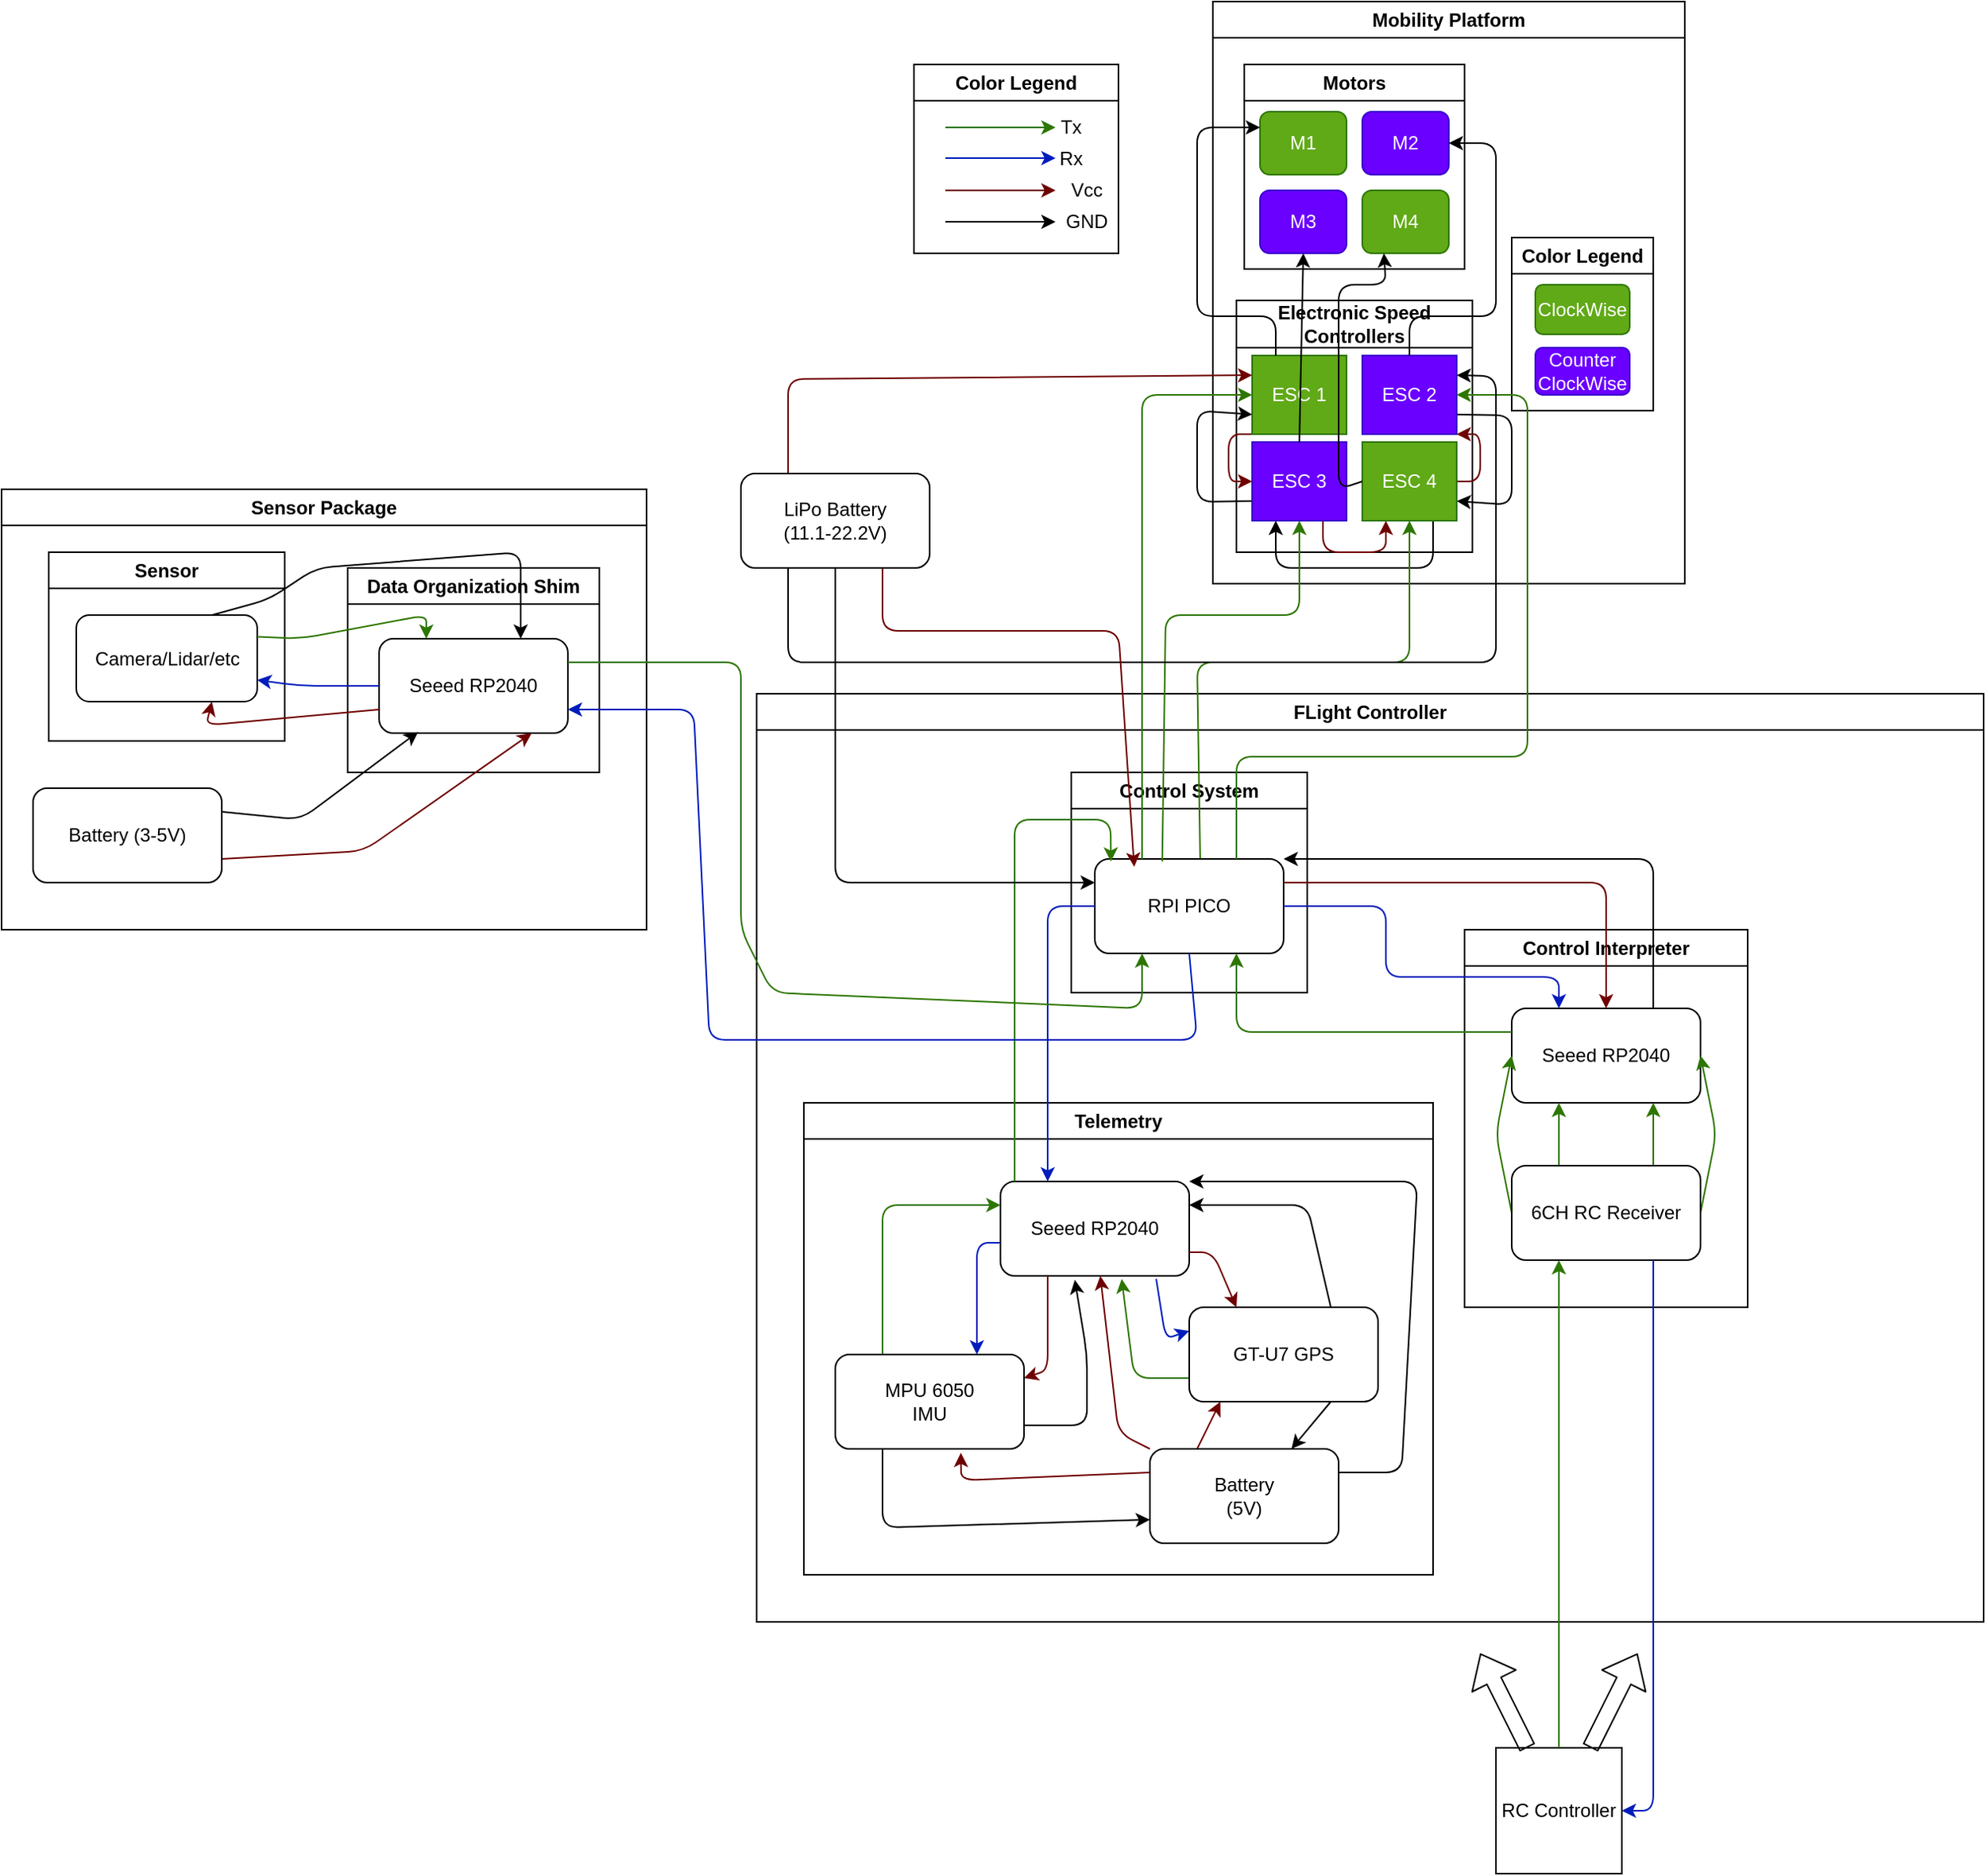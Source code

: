<mxfile>
    <diagram id="ON88j7zPOB148CZ43s75" name="Page-1">
        <mxGraphModel dx="2119" dy="2510" grid="1" gridSize="10" guides="1" tooltips="1" connect="1" arrows="1" fold="1" page="1" pageScale="1" pageWidth="850" pageHeight="1100" math="0" shadow="0">
            <root>
                <mxCell id="0"/>
                <mxCell id="1" parent="0"/>
                <mxCell id="42" value="Color Legend" style="swimlane;whiteSpace=wrap;html=1;" vertex="1" parent="1">
                    <mxGeometry x="60" y="-280" width="130" height="120" as="geometry"/>
                </mxCell>
                <mxCell id="43" value="" style="endArrow=classic;html=1;fillColor=#60a917;strokeColor=#2D7600;" edge="1" parent="42">
                    <mxGeometry width="50" height="50" relative="1" as="geometry">
                        <mxPoint x="20" y="40" as="sourcePoint"/>
                        <mxPoint x="90" y="40" as="targetPoint"/>
                    </mxGeometry>
                </mxCell>
                <mxCell id="44" value="" style="endArrow=classic;html=1;fillColor=#0050ef;strokeColor=#001DBC;" edge="1" parent="42">
                    <mxGeometry width="50" height="50" relative="1" as="geometry">
                        <mxPoint x="20" y="59.5" as="sourcePoint"/>
                        <mxPoint x="90" y="59.5" as="targetPoint"/>
                    </mxGeometry>
                </mxCell>
                <mxCell id="45" value="" style="endArrow=classic;html=1;fillColor=#a20025;strokeColor=#6F0000;" edge="1" parent="42">
                    <mxGeometry width="50" height="50" relative="1" as="geometry">
                        <mxPoint x="20" y="80" as="sourcePoint"/>
                        <mxPoint x="90" y="80" as="targetPoint"/>
                    </mxGeometry>
                </mxCell>
                <mxCell id="46" value="" style="endArrow=classic;html=1;" edge="1" parent="42">
                    <mxGeometry width="50" height="50" relative="1" as="geometry">
                        <mxPoint x="20" y="100" as="sourcePoint"/>
                        <mxPoint x="90" y="100" as="targetPoint"/>
                    </mxGeometry>
                </mxCell>
                <mxCell id="47" value="Tx" style="text;html=1;strokeColor=none;fillColor=none;align=center;verticalAlign=middle;whiteSpace=wrap;rounded=0;" vertex="1" parent="42">
                    <mxGeometry x="70" y="25" width="60" height="30" as="geometry"/>
                </mxCell>
                <mxCell id="48" value="Rx" style="text;html=1;strokeColor=none;fillColor=none;align=center;verticalAlign=middle;whiteSpace=wrap;rounded=0;" vertex="1" parent="42">
                    <mxGeometry x="70" y="45" width="60" height="30" as="geometry"/>
                </mxCell>
                <mxCell id="49" value="Vcc" style="text;html=1;strokeColor=none;fillColor=none;align=center;verticalAlign=middle;whiteSpace=wrap;rounded=0;" vertex="1" parent="42">
                    <mxGeometry x="80" y="65" width="60" height="30" as="geometry"/>
                </mxCell>
                <mxCell id="50" value="GND" style="text;html=1;strokeColor=none;fillColor=none;align=center;verticalAlign=middle;whiteSpace=wrap;rounded=0;" vertex="1" parent="42">
                    <mxGeometry x="80" y="85" width="60" height="30" as="geometry"/>
                </mxCell>
                <mxCell id="51" value="FLight Controller" style="swimlane;whiteSpace=wrap;html=1;" vertex="1" parent="1">
                    <mxGeometry x="-40" y="120" width="780" height="590" as="geometry"/>
                </mxCell>
                <mxCell id="2" value="Control System" style="swimlane;whiteSpace=wrap;html=1;" vertex="1" parent="51">
                    <mxGeometry x="200" y="50" width="150" height="140" as="geometry"/>
                </mxCell>
                <mxCell id="3" value="RPI PICO" style="rounded=1;whiteSpace=wrap;html=1;" vertex="1" parent="2">
                    <mxGeometry x="15" y="55" width="120" height="60" as="geometry"/>
                </mxCell>
                <mxCell id="4" value="Telemetry" style="swimlane;whiteSpace=wrap;html=1;" vertex="1" parent="51">
                    <mxGeometry x="30" y="260" width="400" height="300" as="geometry"/>
                </mxCell>
                <mxCell id="5" value="Seeed RP2040" style="rounded=1;whiteSpace=wrap;html=1;" vertex="1" parent="4">
                    <mxGeometry x="125" y="50" width="120" height="60" as="geometry"/>
                </mxCell>
                <mxCell id="9" style="edgeStyle=none;html=1;exitX=0.25;exitY=0;exitDx=0;exitDy=0;entryX=0;entryY=0.25;entryDx=0;entryDy=0;fillColor=#60a917;strokeColor=#2D7600;" edge="1" parent="4" source="6" target="5">
                    <mxGeometry relative="1" as="geometry">
                        <Array as="points">
                            <mxPoint x="50" y="65"/>
                        </Array>
                    </mxGeometry>
                </mxCell>
                <mxCell id="10" style="edgeStyle=none;html=1;exitX=0;exitY=0.65;exitDx=0;exitDy=0;entryX=0.75;entryY=0;entryDx=0;entryDy=0;fillColor=#0050ef;strokeColor=#001DBC;exitPerimeter=0;" edge="1" parent="4" source="5" target="6">
                    <mxGeometry relative="1" as="geometry">
                        <Array as="points">
                            <mxPoint x="110" y="89"/>
                        </Array>
                    </mxGeometry>
                </mxCell>
                <mxCell id="38" style="edgeStyle=none;html=1;exitX=0.25;exitY=1;exitDx=0;exitDy=0;entryX=1;entryY=0.25;entryDx=0;entryDy=0;fillColor=#a20025;strokeColor=#6F0000;" edge="1" parent="4" source="5" target="6">
                    <mxGeometry relative="1" as="geometry">
                        <Array as="points">
                            <mxPoint x="155" y="170"/>
                        </Array>
                    </mxGeometry>
                </mxCell>
                <mxCell id="39" style="edgeStyle=none;html=1;exitX=1;exitY=0.75;exitDx=0;exitDy=0;entryX=0.394;entryY=1.042;entryDx=0;entryDy=0;entryPerimeter=0;" edge="1" parent="4" source="6" target="5">
                    <mxGeometry relative="1" as="geometry">
                        <Array as="points">
                            <mxPoint x="180" y="205"/>
                            <mxPoint x="180" y="160"/>
                        </Array>
                    </mxGeometry>
                </mxCell>
                <mxCell id="106" style="edgeStyle=none;html=1;exitX=0.25;exitY=1;exitDx=0;exitDy=0;entryX=0;entryY=0.75;entryDx=0;entryDy=0;" edge="1" parent="4" source="6" target="102">
                    <mxGeometry relative="1" as="geometry">
                        <Array as="points">
                            <mxPoint x="50" y="270"/>
                        </Array>
                    </mxGeometry>
                </mxCell>
                <mxCell id="6" value="MPU 6050&lt;br&gt;IMU" style="rounded=1;whiteSpace=wrap;html=1;" vertex="1" parent="4">
                    <mxGeometry x="20" y="160" width="120" height="60" as="geometry"/>
                </mxCell>
                <mxCell id="11" style="edgeStyle=none;html=1;exitX=1;exitY=0.75;exitDx=0;exitDy=0;entryX=0.25;entryY=0;entryDx=0;entryDy=0;fillColor=#a20025;strokeColor=#6F0000;" edge="1" parent="4" source="5" target="7">
                    <mxGeometry relative="1" as="geometry">
                        <Array as="points">
                            <mxPoint x="260" y="95"/>
                        </Array>
                    </mxGeometry>
                </mxCell>
                <mxCell id="12" style="edgeStyle=none;html=1;exitX=0.75;exitY=0;exitDx=0;exitDy=0;entryX=1;entryY=0.25;entryDx=0;entryDy=0;" edge="1" parent="4" source="7" target="5">
                    <mxGeometry relative="1" as="geometry">
                        <Array as="points">
                            <mxPoint x="320" y="65"/>
                        </Array>
                    </mxGeometry>
                </mxCell>
                <mxCell id="40" style="edgeStyle=none;html=1;exitX=0.825;exitY=1.033;exitDx=0;exitDy=0;entryX=0;entryY=0.25;entryDx=0;entryDy=0;fillColor=#0050ef;strokeColor=#001DBC;exitPerimeter=0;" edge="1" parent="4" source="5" target="7">
                    <mxGeometry relative="1" as="geometry">
                        <Array as="points">
                            <mxPoint x="230" y="150"/>
                        </Array>
                    </mxGeometry>
                </mxCell>
                <mxCell id="41" style="edgeStyle=none;html=1;exitX=0;exitY=0.75;exitDx=0;exitDy=0;entryX=0.642;entryY=1.033;entryDx=0;entryDy=0;entryPerimeter=0;fillColor=#60a917;strokeColor=#2D7600;" edge="1" parent="4" source="7" target="5">
                    <mxGeometry relative="1" as="geometry">
                        <Array as="points">
                            <mxPoint x="210" y="175"/>
                        </Array>
                    </mxGeometry>
                </mxCell>
                <mxCell id="104" style="edgeStyle=none;html=1;exitX=0.75;exitY=1;exitDx=0;exitDy=0;entryX=0.75;entryY=0;entryDx=0;entryDy=0;" edge="1" parent="4" source="7" target="102">
                    <mxGeometry relative="1" as="geometry"/>
                </mxCell>
                <mxCell id="7" value="GT-U7 GPS" style="rounded=1;whiteSpace=wrap;html=1;" vertex="1" parent="4">
                    <mxGeometry x="245" y="130" width="120" height="60" as="geometry"/>
                </mxCell>
                <mxCell id="103" style="edgeStyle=none;html=1;exitX=0.25;exitY=0;exitDx=0;exitDy=0;entryX=0.165;entryY=1;entryDx=0;entryDy=0;entryPerimeter=0;fillColor=#a20025;strokeColor=#6F0000;" edge="1" parent="4" source="102" target="7">
                    <mxGeometry relative="1" as="geometry"/>
                </mxCell>
                <mxCell id="105" style="edgeStyle=none;html=1;exitX=0;exitY=0.25;exitDx=0;exitDy=0;entryX=0.665;entryY=1.042;entryDx=0;entryDy=0;entryPerimeter=0;fillColor=#a20025;strokeColor=#6F0000;" edge="1" parent="4" source="102" target="6">
                    <mxGeometry relative="1" as="geometry">
                        <Array as="points">
                            <mxPoint x="100" y="240"/>
                        </Array>
                    </mxGeometry>
                </mxCell>
                <mxCell id="107" style="edgeStyle=none;html=1;exitX=1;exitY=0.25;exitDx=0;exitDy=0;entryX=1;entryY=0;entryDx=0;entryDy=0;" edge="1" parent="4" source="102" target="5">
                    <mxGeometry relative="1" as="geometry">
                        <Array as="points">
                            <mxPoint x="380" y="235"/>
                            <mxPoint x="390" y="50"/>
                        </Array>
                    </mxGeometry>
                </mxCell>
                <mxCell id="108" style="edgeStyle=none;html=1;exitX=0;exitY=0;exitDx=0;exitDy=0;fillColor=#a20025;strokeColor=#6F0000;" edge="1" parent="4" source="102" target="5">
                    <mxGeometry relative="1" as="geometry">
                        <Array as="points">
                            <mxPoint x="200" y="210"/>
                        </Array>
                    </mxGeometry>
                </mxCell>
                <mxCell id="102" value="Battery&lt;br&gt;(5V)" style="rounded=1;whiteSpace=wrap;html=1;" vertex="1" parent="4">
                    <mxGeometry x="220" y="220" width="120" height="60" as="geometry"/>
                </mxCell>
                <mxCell id="13" value="Control Interpreter" style="swimlane;whiteSpace=wrap;html=1;" vertex="1" parent="51">
                    <mxGeometry x="450" y="150" width="180" height="240" as="geometry"/>
                </mxCell>
                <mxCell id="14" value="Seeed RP2040" style="rounded=1;whiteSpace=wrap;html=1;" vertex="1" parent="13">
                    <mxGeometry x="30" y="50" width="120" height="60" as="geometry"/>
                </mxCell>
                <mxCell id="20" style="edgeStyle=none;html=1;exitX=0;exitY=0.5;exitDx=0;exitDy=0;entryX=0;entryY=0.5;entryDx=0;entryDy=0;fillColor=#60a917;strokeColor=#2D7600;" edge="1" parent="13" source="15" target="14">
                    <mxGeometry relative="1" as="geometry">
                        <Array as="points">
                            <mxPoint x="20" y="130"/>
                        </Array>
                    </mxGeometry>
                </mxCell>
                <mxCell id="21" style="edgeStyle=none;html=1;exitX=1;exitY=0.5;exitDx=0;exitDy=0;entryX=1;entryY=0.5;entryDx=0;entryDy=0;fillColor=#60a917;strokeColor=#2D7600;" edge="1" parent="13" source="15" target="14">
                    <mxGeometry relative="1" as="geometry">
                        <Array as="points">
                            <mxPoint x="160" y="130"/>
                        </Array>
                    </mxGeometry>
                </mxCell>
                <mxCell id="22" style="edgeStyle=none;html=1;exitX=0.25;exitY=0;exitDx=0;exitDy=0;entryX=0.25;entryY=1;entryDx=0;entryDy=0;fillColor=#60a917;strokeColor=#2D7600;" edge="1" parent="13" source="15" target="14">
                    <mxGeometry relative="1" as="geometry"/>
                </mxCell>
                <mxCell id="24" style="edgeStyle=none;html=1;exitX=0.75;exitY=0;exitDx=0;exitDy=0;entryX=0.75;entryY=1;entryDx=0;entryDy=0;fillColor=#60a917;strokeColor=#2D7600;" edge="1" parent="13" source="15" target="14">
                    <mxGeometry relative="1" as="geometry"/>
                </mxCell>
                <mxCell id="15" value="6CH RC Receiver" style="rounded=1;whiteSpace=wrap;html=1;" vertex="1" parent="13">
                    <mxGeometry x="30" y="150" width="120" height="60" as="geometry"/>
                </mxCell>
                <mxCell id="27" style="edgeStyle=none;html=1;exitX=0;exitY=0.25;exitDx=0;exitDy=0;entryX=0.75;entryY=1;entryDx=0;entryDy=0;fillColor=#60a917;strokeColor=#2D7600;" edge="1" parent="51" source="14" target="3">
                    <mxGeometry relative="1" as="geometry">
                        <Array as="points">
                            <mxPoint x="305" y="215"/>
                        </Array>
                    </mxGeometry>
                </mxCell>
                <mxCell id="35" style="edgeStyle=none;html=1;exitX=0.75;exitY=0;exitDx=0;exitDy=0;entryX=1;entryY=0;entryDx=0;entryDy=0;" edge="1" parent="51" source="14" target="3">
                    <mxGeometry relative="1" as="geometry">
                        <Array as="points">
                            <mxPoint x="570" y="105"/>
                        </Array>
                    </mxGeometry>
                </mxCell>
                <mxCell id="37" style="edgeStyle=none;html=1;exitX=0.075;exitY=0;exitDx=0;exitDy=0;entryX=0.085;entryY=0.028;entryDx=0;entryDy=0;exitPerimeter=0;fillColor=#60a917;strokeColor=#2D7600;entryPerimeter=0;" edge="1" parent="51" source="5" target="3">
                    <mxGeometry relative="1" as="geometry">
                        <Array as="points">
                            <mxPoint x="164" y="80"/>
                            <mxPoint x="225" y="80"/>
                        </Array>
                    </mxGeometry>
                </mxCell>
                <mxCell id="34" style="edgeStyle=none;html=1;exitX=1;exitY=0.25;exitDx=0;exitDy=0;entryX=0.5;entryY=0;entryDx=0;entryDy=0;fillColor=#a20025;strokeColor=#6F0000;" edge="1" parent="51" source="3" target="14">
                    <mxGeometry relative="1" as="geometry">
                        <Array as="points">
                            <mxPoint x="540" y="120"/>
                        </Array>
                    </mxGeometry>
                </mxCell>
                <mxCell id="28" style="edgeStyle=none;html=1;exitX=1;exitY=0.5;exitDx=0;exitDy=0;entryX=0.25;entryY=0;entryDx=0;entryDy=0;fillColor=#0050ef;strokeColor=#001DBC;" edge="1" parent="51" source="3" target="14">
                    <mxGeometry relative="1" as="geometry">
                        <Array as="points">
                            <mxPoint x="400" y="135"/>
                            <mxPoint x="400" y="180"/>
                            <mxPoint x="510" y="180"/>
                        </Array>
                    </mxGeometry>
                </mxCell>
                <mxCell id="25" style="edgeStyle=none;html=1;exitX=0;exitY=0.5;exitDx=0;exitDy=0;entryX=0.25;entryY=0;entryDx=0;entryDy=0;fillColor=#0050ef;strokeColor=#001DBC;" edge="1" parent="51" source="3" target="5">
                    <mxGeometry relative="1" as="geometry">
                        <Array as="points">
                            <mxPoint x="185" y="135"/>
                        </Array>
                    </mxGeometry>
                </mxCell>
                <mxCell id="52" value="Mobility Platform" style="swimlane;whiteSpace=wrap;html=1;" vertex="1" parent="1">
                    <mxGeometry x="250" y="-320" width="300" height="370" as="geometry"/>
                </mxCell>
                <mxCell id="59" value="Color Legend" style="swimlane;whiteSpace=wrap;html=1;" vertex="1" parent="52">
                    <mxGeometry x="190" y="150" width="90" height="110" as="geometry"/>
                </mxCell>
                <mxCell id="60" value="ClockWise" style="rounded=1;whiteSpace=wrap;html=1;fillColor=#60a917;fontColor=#ffffff;strokeColor=#2D7600;" vertex="1" parent="59">
                    <mxGeometry x="15" y="30" width="60" height="31.5" as="geometry"/>
                </mxCell>
                <mxCell id="61" value="Counter ClockWise" style="rounded=1;whiteSpace=wrap;html=1;fillColor=#6a00ff;fontColor=#ffffff;strokeColor=#3700CC;" vertex="1" parent="59">
                    <mxGeometry x="15" y="70" width="60" height="30" as="geometry"/>
                </mxCell>
                <mxCell id="66" value="Electronic Speed Controllers" style="swimlane;whiteSpace=wrap;html=1;startSize=30;" vertex="1" parent="52">
                    <mxGeometry x="15" y="190" width="150" height="160" as="geometry"/>
                </mxCell>
                <mxCell id="75" style="edgeStyle=none;html=1;exitX=0;exitY=1;exitDx=0;exitDy=0;entryX=0;entryY=0.5;entryDx=0;entryDy=0;fillColor=#a20025;strokeColor=#6F0000;" edge="1" parent="66" source="62" target="65">
                    <mxGeometry relative="1" as="geometry">
                        <Array as="points">
                            <mxPoint x="-5" y="85"/>
                            <mxPoint x="-5" y="115"/>
                        </Array>
                    </mxGeometry>
                </mxCell>
                <mxCell id="62" value="ESC 1" style="rounded=0;whiteSpace=wrap;html=1;fillColor=#60a917;fontColor=#ffffff;strokeColor=#2D7600;" vertex="1" parent="66">
                    <mxGeometry x="10" y="35" width="60" height="50" as="geometry"/>
                </mxCell>
                <mxCell id="78" style="edgeStyle=none;html=1;exitX=1;exitY=0.75;exitDx=0;exitDy=0;entryX=1;entryY=0.75;entryDx=0;entryDy=0;" edge="1" parent="66" source="63" target="64">
                    <mxGeometry relative="1" as="geometry">
                        <Array as="points">
                            <mxPoint x="175" y="73"/>
                            <mxPoint x="175" y="130"/>
                        </Array>
                    </mxGeometry>
                </mxCell>
                <mxCell id="63" value="ESC 2" style="rounded=0;whiteSpace=wrap;html=1;fillColor=#6a00ff;fontColor=#ffffff;strokeColor=#3700CC;" vertex="1" parent="66">
                    <mxGeometry x="80" y="35" width="60" height="50" as="geometry"/>
                </mxCell>
                <mxCell id="76" style="edgeStyle=none;html=1;exitX=0.75;exitY=1;exitDx=0;exitDy=0;entryX=0.25;entryY=1;entryDx=0;entryDy=0;fillColor=#a20025;strokeColor=#6F0000;" edge="1" parent="66" source="65" target="64">
                    <mxGeometry relative="1" as="geometry">
                        <Array as="points">
                            <mxPoint x="55" y="160"/>
                            <mxPoint x="95" y="160"/>
                        </Array>
                    </mxGeometry>
                </mxCell>
                <mxCell id="80" style="edgeStyle=none;html=1;exitX=0;exitY=0.75;exitDx=0;exitDy=0;entryX=0;entryY=0.75;entryDx=0;entryDy=0;" edge="1" parent="66" source="65" target="62">
                    <mxGeometry relative="1" as="geometry">
                        <Array as="points">
                            <mxPoint x="-25" y="128"/>
                            <mxPoint x="-25" y="70"/>
                        </Array>
                    </mxGeometry>
                </mxCell>
                <mxCell id="65" value="ESC 3" style="rounded=0;whiteSpace=wrap;html=1;fillColor=#6a00ff;fontColor=#ffffff;strokeColor=#3700CC;" vertex="1" parent="66">
                    <mxGeometry x="10" y="90" width="60" height="50" as="geometry"/>
                </mxCell>
                <mxCell id="77" style="edgeStyle=none;html=1;exitX=1;exitY=0.5;exitDx=0;exitDy=0;entryX=1;entryY=1;entryDx=0;entryDy=0;fillColor=#a20025;strokeColor=#6F0000;" edge="1" parent="66" source="64" target="63">
                    <mxGeometry relative="1" as="geometry">
                        <Array as="points">
                            <mxPoint x="155" y="115"/>
                            <mxPoint x="155" y="85"/>
                        </Array>
                    </mxGeometry>
                </mxCell>
                <mxCell id="79" style="edgeStyle=none;html=1;exitX=0.75;exitY=1;exitDx=0;exitDy=0;entryX=0.25;entryY=1;entryDx=0;entryDy=0;" edge="1" parent="66" source="64" target="65">
                    <mxGeometry relative="1" as="geometry">
                        <Array as="points">
                            <mxPoint x="125" y="170"/>
                            <mxPoint x="25" y="170"/>
                        </Array>
                    </mxGeometry>
                </mxCell>
                <mxCell id="64" value="ESC 4" style="rounded=0;whiteSpace=wrap;html=1;fillColor=#60a917;fontColor=#ffffff;strokeColor=#2D7600;" vertex="1" parent="66">
                    <mxGeometry x="80" y="90" width="60" height="50" as="geometry"/>
                </mxCell>
                <mxCell id="67" value="Motors" style="swimlane;whiteSpace=wrap;html=1;" vertex="1" parent="52">
                    <mxGeometry x="20" y="40" width="140" height="130" as="geometry"/>
                </mxCell>
                <mxCell id="53" value="M1" style="rounded=1;whiteSpace=wrap;html=1;fillColor=#60a917;fontColor=#ffffff;strokeColor=#2D7600;" vertex="1" parent="67">
                    <mxGeometry x="10" y="30" width="55" height="40" as="geometry"/>
                </mxCell>
                <mxCell id="57" value="M2" style="rounded=1;whiteSpace=wrap;html=1;fillColor=#6a00ff;fontColor=#ffffff;strokeColor=#3700CC;" vertex="1" parent="67">
                    <mxGeometry x="75" y="30" width="55" height="40" as="geometry"/>
                </mxCell>
                <mxCell id="56" value="M3" style="rounded=1;whiteSpace=wrap;html=1;fillColor=#6a00ff;fontColor=#ffffff;strokeColor=#3700CC;" vertex="1" parent="67">
                    <mxGeometry x="10" y="80" width="55" height="40" as="geometry"/>
                </mxCell>
                <mxCell id="58" value="M4" style="rounded=1;whiteSpace=wrap;html=1;fillColor=#60a917;fontColor=#ffffff;strokeColor=#2D7600;" vertex="1" parent="67">
                    <mxGeometry x="75" y="80" width="55" height="40" as="geometry"/>
                </mxCell>
                <mxCell id="81" style="edgeStyle=none;html=1;exitX=0.25;exitY=0;exitDx=0;exitDy=0;entryX=0;entryY=0.25;entryDx=0;entryDy=0;" edge="1" parent="52" source="62" target="53">
                    <mxGeometry relative="1" as="geometry">
                        <Array as="points">
                            <mxPoint x="40" y="200"/>
                            <mxPoint x="-10" y="200"/>
                            <mxPoint x="-10" y="80"/>
                        </Array>
                    </mxGeometry>
                </mxCell>
                <mxCell id="82" style="edgeStyle=none;html=1;exitX=0.5;exitY=0;exitDx=0;exitDy=0;entryX=1;entryY=0.5;entryDx=0;entryDy=0;" edge="1" parent="52" source="63" target="57">
                    <mxGeometry relative="1" as="geometry">
                        <Array as="points">
                            <mxPoint x="125" y="200"/>
                            <mxPoint x="180" y="200"/>
                            <mxPoint x="180" y="90"/>
                        </Array>
                    </mxGeometry>
                </mxCell>
                <mxCell id="83" style="edgeStyle=none;html=1;exitX=0;exitY=0.5;exitDx=0;exitDy=0;entryX=0.25;entryY=1;entryDx=0;entryDy=0;" edge="1" parent="52" source="64" target="58">
                    <mxGeometry relative="1" as="geometry">
                        <Array as="points">
                            <mxPoint x="80" y="310"/>
                            <mxPoint x="80" y="180"/>
                            <mxPoint x="110" y="180"/>
                        </Array>
                    </mxGeometry>
                </mxCell>
                <mxCell id="84" style="edgeStyle=none;html=1;exitX=0.5;exitY=0;exitDx=0;exitDy=0;entryX=0.5;entryY=1;entryDx=0;entryDy=0;" edge="1" parent="52" source="65" target="56">
                    <mxGeometry relative="1" as="geometry"/>
                </mxCell>
                <mxCell id="68" style="edgeStyle=none;html=1;exitX=0.357;exitY=0.028;exitDx=0;exitDy=0;entryX=0.5;entryY=1;entryDx=0;entryDy=0;exitPerimeter=0;fillColor=#60a917;strokeColor=#2D7600;" edge="1" parent="1" source="3" target="65">
                    <mxGeometry relative="1" as="geometry">
                        <Array as="points">
                            <mxPoint x="220" y="70"/>
                            <mxPoint x="305" y="70"/>
                        </Array>
                    </mxGeometry>
                </mxCell>
                <mxCell id="69" style="edgeStyle=none;html=1;exitX=0.558;exitY=-0.007;exitDx=0;exitDy=0;entryX=0.5;entryY=1;entryDx=0;entryDy=0;exitPerimeter=0;fillColor=#60a917;strokeColor=#2D7600;" edge="1" parent="1" source="3" target="64">
                    <mxGeometry relative="1" as="geometry">
                        <Array as="points">
                            <mxPoint x="240" y="100"/>
                            <mxPoint x="375" y="100"/>
                        </Array>
                    </mxGeometry>
                </mxCell>
                <mxCell id="70" style="edgeStyle=none;html=1;exitX=0.25;exitY=0;exitDx=0;exitDy=0;entryX=0;entryY=0.5;entryDx=0;entryDy=0;fillColor=#60a917;strokeColor=#2D7600;" edge="1" parent="1" source="3" target="62">
                    <mxGeometry relative="1" as="geometry">
                        <Array as="points">
                            <mxPoint x="205" y="-70"/>
                        </Array>
                    </mxGeometry>
                </mxCell>
                <mxCell id="71" style="edgeStyle=none;html=1;exitX=0.75;exitY=0;exitDx=0;exitDy=0;entryX=1;entryY=0.5;entryDx=0;entryDy=0;fillColor=#60a917;strokeColor=#2D7600;" edge="1" parent="1" source="3" target="63">
                    <mxGeometry relative="1" as="geometry">
                        <Array as="points">
                            <mxPoint x="265" y="160"/>
                            <mxPoint x="450" y="160"/>
                            <mxPoint x="450" y="60"/>
                            <mxPoint x="450" y="-70"/>
                        </Array>
                    </mxGeometry>
                </mxCell>
                <mxCell id="85" value="Sensor Package" style="swimlane;whiteSpace=wrap;html=1;" vertex="1" parent="1">
                    <mxGeometry x="-520" y="-10" width="410" height="280" as="geometry"/>
                </mxCell>
                <mxCell id="86" value="Sensor" style="swimlane;whiteSpace=wrap;html=1;" vertex="1" parent="85">
                    <mxGeometry x="30" y="40" width="150" height="120" as="geometry"/>
                </mxCell>
                <mxCell id="87" value="Camera/Lidar/etc" style="rounded=1;whiteSpace=wrap;html=1;" vertex="1" parent="86">
                    <mxGeometry x="17.5" y="40" width="115" height="55" as="geometry"/>
                </mxCell>
                <mxCell id="88" value="Data Organization Shim" style="swimlane;whiteSpace=wrap;html=1;" vertex="1" parent="85">
                    <mxGeometry x="220" y="50" width="160" height="130" as="geometry"/>
                </mxCell>
                <mxCell id="89" value="Seeed RP2040" style="rounded=1;whiteSpace=wrap;html=1;" vertex="1" parent="88">
                    <mxGeometry x="20" y="45" width="120" height="60" as="geometry"/>
                </mxCell>
                <mxCell id="92" style="edgeStyle=none;html=1;exitX=1;exitY=0.75;exitDx=0;exitDy=0;entryX=0.808;entryY=1.001;entryDx=0;entryDy=0;entryPerimeter=0;fillColor=#a20025;strokeColor=#6F0000;" edge="1" parent="85" source="91" target="89">
                    <mxGeometry relative="1" as="geometry">
                        <Array as="points">
                            <mxPoint x="230" y="230"/>
                        </Array>
                    </mxGeometry>
                </mxCell>
                <mxCell id="93" style="edgeStyle=none;html=1;exitX=1;exitY=0.25;exitDx=0;exitDy=0;entryX=0.207;entryY=0.987;entryDx=0;entryDy=0;entryPerimeter=0;" edge="1" parent="85" source="91" target="89">
                    <mxGeometry relative="1" as="geometry">
                        <Array as="points">
                            <mxPoint x="190" y="210"/>
                        </Array>
                    </mxGeometry>
                </mxCell>
                <mxCell id="91" value="Battery (3-5V)" style="rounded=1;whiteSpace=wrap;html=1;" vertex="1" parent="85">
                    <mxGeometry x="20" y="190" width="120" height="60" as="geometry"/>
                </mxCell>
                <mxCell id="94" style="edgeStyle=none;html=1;exitX=1;exitY=0.25;exitDx=0;exitDy=0;entryX=0.25;entryY=0;entryDx=0;entryDy=0;fillColor=#60a917;strokeColor=#2D7600;" edge="1" parent="85" source="87" target="89">
                    <mxGeometry relative="1" as="geometry">
                        <Array as="points">
                            <mxPoint x="190" y="95"/>
                            <mxPoint x="270" y="80"/>
                        </Array>
                    </mxGeometry>
                </mxCell>
                <mxCell id="96" style="edgeStyle=none;html=1;exitX=0.75;exitY=0;exitDx=0;exitDy=0;entryX=0.75;entryY=0;entryDx=0;entryDy=0;" edge="1" parent="85" source="87" target="89">
                    <mxGeometry relative="1" as="geometry">
                        <Array as="points">
                            <mxPoint x="170" y="70"/>
                            <mxPoint x="200" y="50"/>
                            <mxPoint x="330" y="40"/>
                        </Array>
                    </mxGeometry>
                </mxCell>
                <mxCell id="95" style="edgeStyle=none;html=1;exitX=0;exitY=0.5;exitDx=0;exitDy=0;entryX=1;entryY=0.75;entryDx=0;entryDy=0;fillColor=#0050ef;strokeColor=#001DBC;" edge="1" parent="85" source="89" target="87">
                    <mxGeometry relative="1" as="geometry">
                        <Array as="points">
                            <mxPoint x="190" y="125"/>
                        </Array>
                    </mxGeometry>
                </mxCell>
                <mxCell id="97" style="edgeStyle=none;html=1;exitX=0;exitY=0.75;exitDx=0;exitDy=0;entryX=0.75;entryY=1;entryDx=0;entryDy=0;fillColor=#a20025;strokeColor=#6F0000;" edge="1" parent="85" source="89" target="87">
                    <mxGeometry relative="1" as="geometry">
                        <Array as="points">
                            <mxPoint x="130" y="150"/>
                        </Array>
                    </mxGeometry>
                </mxCell>
                <mxCell id="29" value="RC Controller" style="whiteSpace=wrap;html=1;aspect=fixed;" vertex="1" parent="1">
                    <mxGeometry x="430" y="790" width="80" height="80" as="geometry"/>
                </mxCell>
                <mxCell id="30" value="" style="shape=flexArrow;endArrow=classic;html=1;exitX=0.25;exitY=0;exitDx=0;exitDy=0;" edge="1" parent="1" source="29">
                    <mxGeometry width="50" height="50" relative="1" as="geometry">
                        <mxPoint x="320" y="670" as="sourcePoint"/>
                        <mxPoint x="420" y="730" as="targetPoint"/>
                    </mxGeometry>
                </mxCell>
                <mxCell id="31" value="" style="shape=flexArrow;endArrow=classic;html=1;exitX=0.75;exitY=0;exitDx=0;exitDy=0;" edge="1" parent="1" source="29">
                    <mxGeometry width="50" height="50" relative="1" as="geometry">
                        <mxPoint x="560" y="780" as="sourcePoint"/>
                        <mxPoint x="520" y="730" as="targetPoint"/>
                    </mxGeometry>
                </mxCell>
                <mxCell id="32" style="edgeStyle=none;html=1;exitX=0.5;exitY=0;exitDx=0;exitDy=0;entryX=0.25;entryY=1;entryDx=0;entryDy=0;fillColor=#60a917;strokeColor=#2D7600;" edge="1" parent="1" source="29" target="15">
                    <mxGeometry relative="1" as="geometry"/>
                </mxCell>
                <mxCell id="33" style="edgeStyle=none;html=1;exitX=0.75;exitY=1;exitDx=0;exitDy=0;entryX=1;entryY=0.5;entryDx=0;entryDy=0;fillColor=#0050ef;strokeColor=#001DBC;" edge="1" parent="1" source="15" target="29">
                    <mxGeometry relative="1" as="geometry">
                        <Array as="points">
                            <mxPoint x="530" y="620"/>
                            <mxPoint x="530" y="830"/>
                        </Array>
                    </mxGeometry>
                </mxCell>
                <mxCell id="99" style="edgeStyle=none;html=1;exitX=0.25;exitY=0;exitDx=0;exitDy=0;entryX=0;entryY=0.25;entryDx=0;entryDy=0;fillColor=#a20025;strokeColor=#6F0000;" edge="1" parent="1" source="98" target="62">
                    <mxGeometry relative="1" as="geometry">
                        <Array as="points">
                            <mxPoint x="-20" y="-80"/>
                        </Array>
                    </mxGeometry>
                </mxCell>
                <mxCell id="100" style="edgeStyle=none;html=1;exitX=0.25;exitY=1;exitDx=0;exitDy=0;entryX=1;entryY=0.25;entryDx=0;entryDy=0;" edge="1" parent="1" source="98" target="63">
                    <mxGeometry relative="1" as="geometry">
                        <Array as="points">
                            <mxPoint x="-20" y="100"/>
                            <mxPoint x="430" y="100"/>
                            <mxPoint x="430" y="-82"/>
                        </Array>
                    </mxGeometry>
                </mxCell>
                <mxCell id="110" style="edgeStyle=none;html=1;exitX=0.75;exitY=1;exitDx=0;exitDy=0;fillColor=#a20025;strokeColor=#6F0000;" edge="1" parent="1" source="98">
                    <mxGeometry relative="1" as="geometry">
                        <mxPoint x="200" y="230" as="targetPoint"/>
                        <Array as="points">
                            <mxPoint x="40" y="80"/>
                            <mxPoint x="190" y="80"/>
                        </Array>
                    </mxGeometry>
                </mxCell>
                <mxCell id="111" style="edgeStyle=none;html=1;exitX=0.5;exitY=1;exitDx=0;exitDy=0;entryX=0;entryY=0.25;entryDx=0;entryDy=0;" edge="1" parent="1" source="98" target="3">
                    <mxGeometry relative="1" as="geometry">
                        <Array as="points">
                            <mxPoint x="10" y="240"/>
                        </Array>
                    </mxGeometry>
                </mxCell>
                <mxCell id="98" value="LiPo Battery&lt;br&gt;(11.1-22.2V)" style="rounded=1;whiteSpace=wrap;html=1;" vertex="1" parent="1">
                    <mxGeometry x="-50" y="-20" width="120" height="60" as="geometry"/>
                </mxCell>
                <mxCell id="113" style="edgeStyle=none;html=1;exitX=1;exitY=0.25;exitDx=0;exitDy=0;entryX=0.25;entryY=1;entryDx=0;entryDy=0;fillColor=#60a917;strokeColor=#2D7600;" edge="1" parent="1" source="89" target="3">
                    <mxGeometry relative="1" as="geometry">
                        <Array as="points">
                            <mxPoint x="-50" y="100"/>
                            <mxPoint x="-50" y="270"/>
                            <mxPoint x="-30" y="310"/>
                            <mxPoint x="205" y="320"/>
                        </Array>
                    </mxGeometry>
                </mxCell>
                <mxCell id="112" style="edgeStyle=none;html=1;exitX=0.5;exitY=1;exitDx=0;exitDy=0;entryX=1;entryY=0.75;entryDx=0;entryDy=0;fillColor=#0050ef;strokeColor=#001DBC;" edge="1" parent="1" source="3" target="89">
                    <mxGeometry relative="1" as="geometry">
                        <Array as="points">
                            <mxPoint x="240" y="340"/>
                            <mxPoint x="-70" y="340"/>
                            <mxPoint x="-80" y="130"/>
                        </Array>
                    </mxGeometry>
                </mxCell>
            </root>
        </mxGraphModel>
    </diagram>
</mxfile>